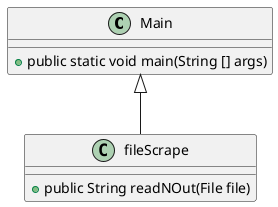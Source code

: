 @startuml
'https://plantuml.com/class-diagram


Main <|-- fileScrape

class Main
{
+public static void main(String [] args)
}

class fileScrape {
+ public String readNOut(File file)
}


@enduml
